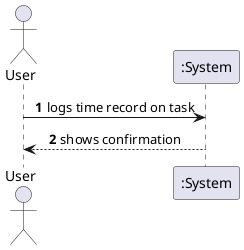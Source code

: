 @startuml
 'https://plantuml.com/use-case-diagram

skinparam sequenceMessageAlign center
autonumber

actor User
participant ":System" as System

User -> System: logs time record on task
System --> User: shows confirmation

@enduml
